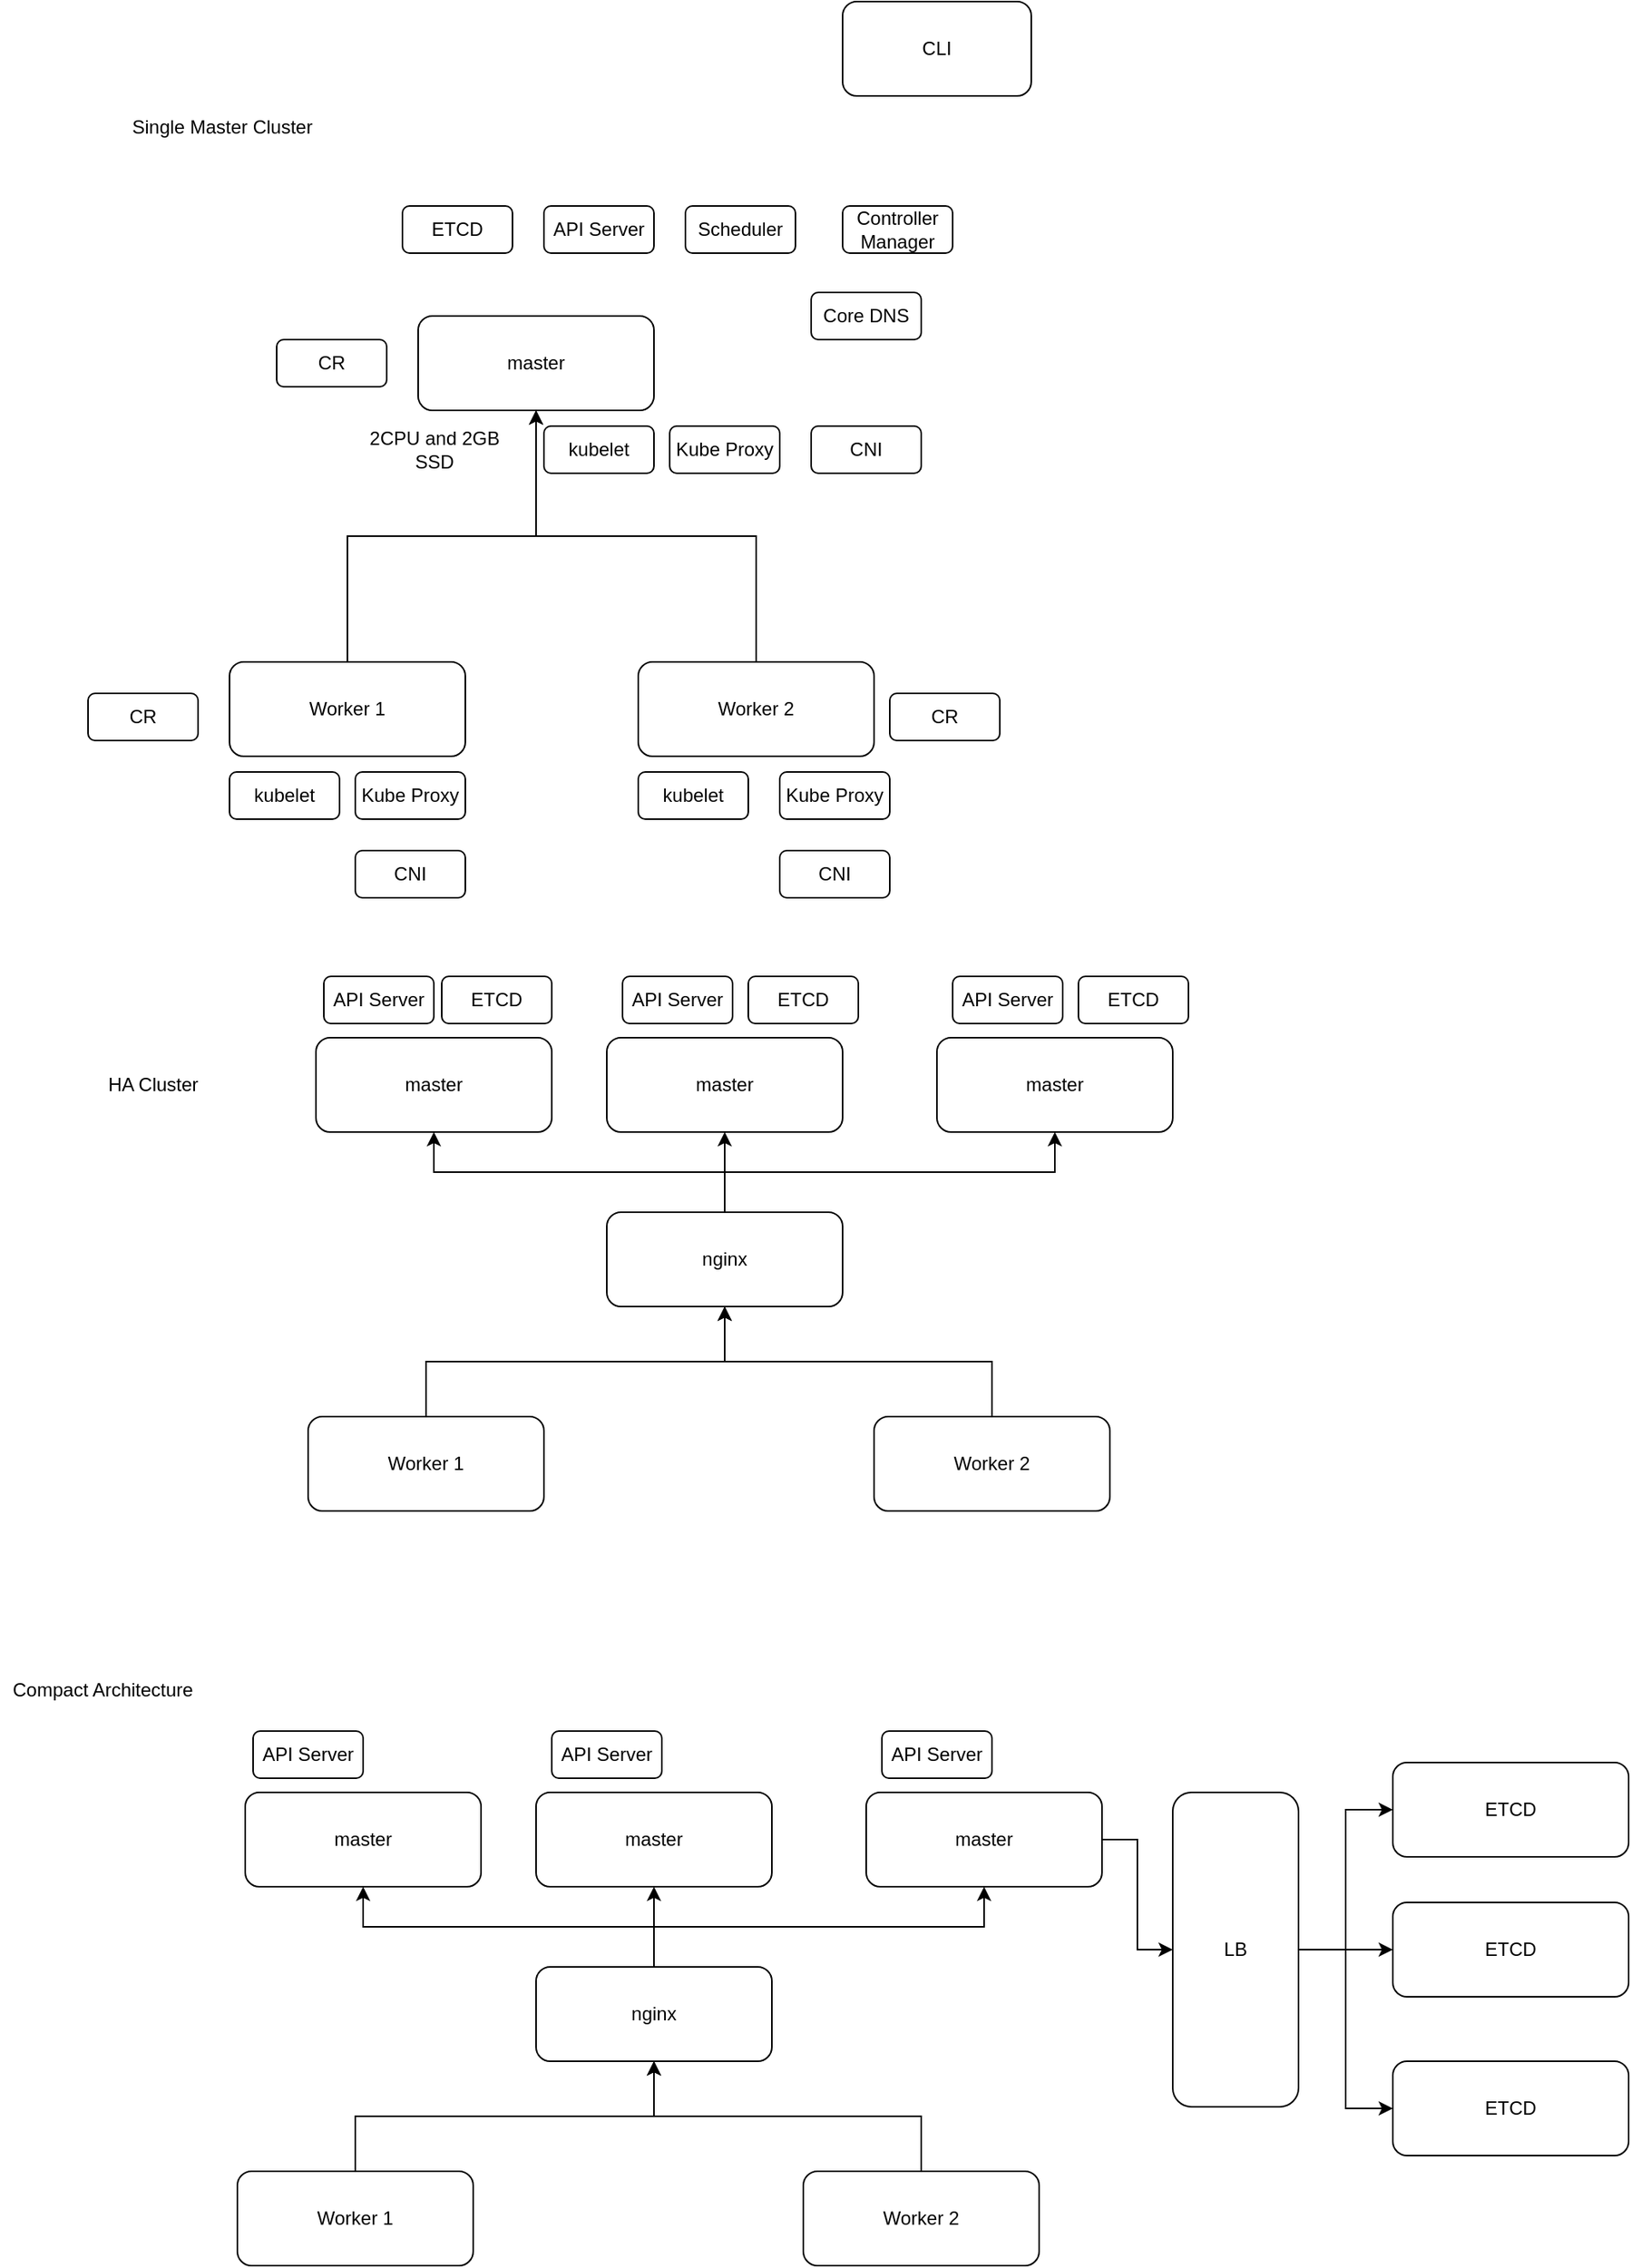 <mxfile version="12.4.2" type="device" pages="6"><diagram id="2DJPpK6b6MBbNf_VtfJm" name="architecture"><mxGraphModel dx="1942" dy="909" grid="1" gridSize="10" guides="1" tooltips="1" connect="1" arrows="1" fold="1" page="1" pageScale="1" pageWidth="850" pageHeight="1100" math="0" shadow="0"><root><mxCell id="0"/><mxCell id="1" parent="0"/><mxCell id="1GnLhbB1uqrgETWFDDjT-1" value="master" style="rounded=1;whiteSpace=wrap;html=1;" parent="1" vertex="1"><mxGeometry x="260" y="220" width="150" height="60" as="geometry"/></mxCell><mxCell id="1GnLhbB1uqrgETWFDDjT-3" style="edgeStyle=orthogonalEdgeStyle;rounded=0;orthogonalLoop=1;jettySize=auto;html=1;exitX=0.5;exitY=0;exitDx=0;exitDy=0;" parent="1" source="1GnLhbB1uqrgETWFDDjT-2" target="1GnLhbB1uqrgETWFDDjT-1" edge="1"><mxGeometry relative="1" as="geometry"/></mxCell><mxCell id="1GnLhbB1uqrgETWFDDjT-2" value="Worker 1" style="rounded=1;whiteSpace=wrap;html=1;" parent="1" vertex="1"><mxGeometry x="140" y="440" width="150" height="60" as="geometry"/></mxCell><mxCell id="1GnLhbB1uqrgETWFDDjT-5" style="edgeStyle=orthogonalEdgeStyle;rounded=0;orthogonalLoop=1;jettySize=auto;html=1;exitX=0.5;exitY=0;exitDx=0;exitDy=0;" parent="1" source="1GnLhbB1uqrgETWFDDjT-4" target="1GnLhbB1uqrgETWFDDjT-1" edge="1"><mxGeometry relative="1" as="geometry"/></mxCell><mxCell id="1GnLhbB1uqrgETWFDDjT-4" value="Worker 2" style="rounded=1;whiteSpace=wrap;html=1;" parent="1" vertex="1"><mxGeometry x="400" y="440" width="150" height="60" as="geometry"/></mxCell><mxCell id="1GnLhbB1uqrgETWFDDjT-6" value="2CPU and 2GB&lt;br&gt;SSD" style="text;html=1;align=center;verticalAlign=middle;resizable=0;points=[];;autosize=1;" parent="1" vertex="1"><mxGeometry x="220" y="290" width="100" height="30" as="geometry"/></mxCell><mxCell id="1GnLhbB1uqrgETWFDDjT-7" value="Single Master Cluster" style="text;html=1;align=center;verticalAlign=middle;resizable=0;points=[];;autosize=1;" parent="1" vertex="1"><mxGeometry x="70" y="90" width="130" height="20" as="geometry"/></mxCell><mxCell id="1GnLhbB1uqrgETWFDDjT-8" value="ETCD" style="rounded=1;whiteSpace=wrap;html=1;" parent="1" vertex="1"><mxGeometry x="250" y="150" width="70" height="30" as="geometry"/></mxCell><mxCell id="1GnLhbB1uqrgETWFDDjT-9" value="API Server" style="rounded=1;whiteSpace=wrap;html=1;" parent="1" vertex="1"><mxGeometry x="340" y="150" width="70" height="30" as="geometry"/></mxCell><mxCell id="1GnLhbB1uqrgETWFDDjT-10" value="CLI" style="rounded=1;whiteSpace=wrap;html=1;" parent="1" vertex="1"><mxGeometry x="530" y="20" width="120" height="60" as="geometry"/></mxCell><mxCell id="1GnLhbB1uqrgETWFDDjT-11" value="Scheduler" style="rounded=1;whiteSpace=wrap;html=1;" parent="1" vertex="1"><mxGeometry x="430" y="150" width="70" height="30" as="geometry"/></mxCell><mxCell id="1GnLhbB1uqrgETWFDDjT-12" value="kubelet" style="rounded=1;whiteSpace=wrap;html=1;" parent="1" vertex="1"><mxGeometry x="140" y="510" width="70" height="30" as="geometry"/></mxCell><mxCell id="1GnLhbB1uqrgETWFDDjT-13" value="kubelet" style="rounded=1;whiteSpace=wrap;html=1;" parent="1" vertex="1"><mxGeometry x="400" y="510" width="70" height="30" as="geometry"/></mxCell><mxCell id="1GnLhbB1uqrgETWFDDjT-14" value="kubelet" style="rounded=1;whiteSpace=wrap;html=1;" parent="1" vertex="1"><mxGeometry x="340" y="290" width="70" height="30" as="geometry"/></mxCell><mxCell id="1GnLhbB1uqrgETWFDDjT-15" value="CR" style="rounded=1;whiteSpace=wrap;html=1;" parent="1" vertex="1"><mxGeometry x="50" y="460" width="70" height="30" as="geometry"/></mxCell><mxCell id="1GnLhbB1uqrgETWFDDjT-16" value="CR" style="rounded=1;whiteSpace=wrap;html=1;" parent="1" vertex="1"><mxGeometry x="170" y="235" width="70" height="30" as="geometry"/></mxCell><mxCell id="1GnLhbB1uqrgETWFDDjT-17" value="CR" style="rounded=1;whiteSpace=wrap;html=1;" parent="1" vertex="1"><mxGeometry x="560" y="460" width="70" height="30" as="geometry"/></mxCell><mxCell id="1GnLhbB1uqrgETWFDDjT-18" value="Controller Manager" style="rounded=1;whiteSpace=wrap;html=1;" parent="1" vertex="1"><mxGeometry x="530" y="150" width="70" height="30" as="geometry"/></mxCell><mxCell id="1GnLhbB1uqrgETWFDDjT-19" value="Kube Proxy" style="rounded=1;whiteSpace=wrap;html=1;" parent="1" vertex="1"><mxGeometry x="490" y="510" width="70" height="30" as="geometry"/></mxCell><mxCell id="1GnLhbB1uqrgETWFDDjT-20" value="Kube Proxy" style="rounded=1;whiteSpace=wrap;html=1;" parent="1" vertex="1"><mxGeometry x="220" y="510" width="70" height="30" as="geometry"/></mxCell><mxCell id="1GnLhbB1uqrgETWFDDjT-21" value="Kube Proxy" style="rounded=1;whiteSpace=wrap;html=1;" parent="1" vertex="1"><mxGeometry x="420" y="290" width="70" height="30" as="geometry"/></mxCell><mxCell id="1GnLhbB1uqrgETWFDDjT-22" value="CNI" style="rounded=1;whiteSpace=wrap;html=1;" parent="1" vertex="1"><mxGeometry x="490" y="560" width="70" height="30" as="geometry"/></mxCell><mxCell id="1GnLhbB1uqrgETWFDDjT-23" value="CNI" style="rounded=1;whiteSpace=wrap;html=1;" parent="1" vertex="1"><mxGeometry x="220" y="560" width="70" height="30" as="geometry"/></mxCell><mxCell id="1GnLhbB1uqrgETWFDDjT-24" value="CNI" style="rounded=1;whiteSpace=wrap;html=1;" parent="1" vertex="1"><mxGeometry x="510" y="290" width="70" height="30" as="geometry"/></mxCell><mxCell id="1GnLhbB1uqrgETWFDDjT-25" value="Core DNS" style="rounded=1;whiteSpace=wrap;html=1;" parent="1" vertex="1"><mxGeometry x="510" y="205" width="70" height="30" as="geometry"/></mxCell><mxCell id="1GnLhbB1uqrgETWFDDjT-27" value="HA Cluster" style="text;html=1;align=center;verticalAlign=middle;resizable=0;points=[];;autosize=1;" parent="1" vertex="1"><mxGeometry x="56" y="699" width="70" height="20" as="geometry"/></mxCell><mxCell id="1GnLhbB1uqrgETWFDDjT-28" value="master" style="rounded=1;whiteSpace=wrap;html=1;" parent="1" vertex="1"><mxGeometry x="195" y="679" width="150" height="60" as="geometry"/></mxCell><mxCell id="1GnLhbB1uqrgETWFDDjT-29" value="master" style="rounded=1;whiteSpace=wrap;html=1;" parent="1" vertex="1"><mxGeometry x="380" y="679" width="150" height="60" as="geometry"/></mxCell><mxCell id="1GnLhbB1uqrgETWFDDjT-30" value="master" style="rounded=1;whiteSpace=wrap;html=1;" parent="1" vertex="1"><mxGeometry x="590" y="679" width="150" height="60" as="geometry"/></mxCell><mxCell id="1GnLhbB1uqrgETWFDDjT-34" style="edgeStyle=orthogonalEdgeStyle;rounded=0;orthogonalLoop=1;jettySize=auto;html=1;exitX=0.5;exitY=0;exitDx=0;exitDy=0;" parent="1" source="1GnLhbB1uqrgETWFDDjT-31" target="1GnLhbB1uqrgETWFDDjT-33" edge="1"><mxGeometry relative="1" as="geometry"/></mxCell><mxCell id="1GnLhbB1uqrgETWFDDjT-31" value="Worker 1" style="rounded=1;whiteSpace=wrap;html=1;" parent="1" vertex="1"><mxGeometry x="190" y="920" width="150" height="60" as="geometry"/></mxCell><mxCell id="1GnLhbB1uqrgETWFDDjT-35" style="edgeStyle=orthogonalEdgeStyle;rounded=0;orthogonalLoop=1;jettySize=auto;html=1;exitX=0.5;exitY=0;exitDx=0;exitDy=0;" parent="1" source="1GnLhbB1uqrgETWFDDjT-32" target="1GnLhbB1uqrgETWFDDjT-33" edge="1"><mxGeometry relative="1" as="geometry"/></mxCell><mxCell id="1GnLhbB1uqrgETWFDDjT-32" value="Worker 2" style="rounded=1;whiteSpace=wrap;html=1;" parent="1" vertex="1"><mxGeometry x="550" y="920" width="150" height="60" as="geometry"/></mxCell><mxCell id="1GnLhbB1uqrgETWFDDjT-39" style="edgeStyle=orthogonalEdgeStyle;rounded=0;orthogonalLoop=1;jettySize=auto;html=1;exitX=0.5;exitY=0;exitDx=0;exitDy=0;" parent="1" source="1GnLhbB1uqrgETWFDDjT-33" target="1GnLhbB1uqrgETWFDDjT-28" edge="1"><mxGeometry relative="1" as="geometry"/></mxCell><mxCell id="1GnLhbB1uqrgETWFDDjT-40" style="edgeStyle=orthogonalEdgeStyle;rounded=0;orthogonalLoop=1;jettySize=auto;html=1;exitX=0.5;exitY=0;exitDx=0;exitDy=0;" parent="1" source="1GnLhbB1uqrgETWFDDjT-33" target="1GnLhbB1uqrgETWFDDjT-29" edge="1"><mxGeometry relative="1" as="geometry"/></mxCell><mxCell id="1GnLhbB1uqrgETWFDDjT-41" style="edgeStyle=orthogonalEdgeStyle;rounded=0;orthogonalLoop=1;jettySize=auto;html=1;exitX=0.5;exitY=0;exitDx=0;exitDy=0;" parent="1" source="1GnLhbB1uqrgETWFDDjT-33" target="1GnLhbB1uqrgETWFDDjT-30" edge="1"><mxGeometry relative="1" as="geometry"/></mxCell><mxCell id="1GnLhbB1uqrgETWFDDjT-33" value="nginx" style="rounded=1;whiteSpace=wrap;html=1;" parent="1" vertex="1"><mxGeometry x="380" y="790" width="150" height="60" as="geometry"/></mxCell><mxCell id="1GnLhbB1uqrgETWFDDjT-36" value="API Server" style="rounded=1;whiteSpace=wrap;html=1;" parent="1" vertex="1"><mxGeometry x="200" y="640" width="70" height="30" as="geometry"/></mxCell><mxCell id="1GnLhbB1uqrgETWFDDjT-37" value="API Server" style="rounded=1;whiteSpace=wrap;html=1;" parent="1" vertex="1"><mxGeometry x="390" y="640" width="70" height="30" as="geometry"/></mxCell><mxCell id="1GnLhbB1uqrgETWFDDjT-38" value="API Server" style="rounded=1;whiteSpace=wrap;html=1;" parent="1" vertex="1"><mxGeometry x="600" y="640" width="70" height="30" as="geometry"/></mxCell><mxCell id="1GnLhbB1uqrgETWFDDjT-42" value="ETCD" style="rounded=1;whiteSpace=wrap;html=1;" parent="1" vertex="1"><mxGeometry x="470" y="640" width="70" height="30" as="geometry"/></mxCell><mxCell id="1GnLhbB1uqrgETWFDDjT-43" value="ETCD" style="rounded=1;whiteSpace=wrap;html=1;" parent="1" vertex="1"><mxGeometry x="680" y="640" width="70" height="30" as="geometry"/></mxCell><mxCell id="1GnLhbB1uqrgETWFDDjT-44" value="ETCD" style="rounded=1;whiteSpace=wrap;html=1;" parent="1" vertex="1"><mxGeometry x="275" y="640" width="70" height="30" as="geometry"/></mxCell><mxCell id="1GnLhbB1uqrgETWFDDjT-45" value="Compact Architecture" style="text;html=1;align=center;verticalAlign=middle;resizable=0;points=[];;autosize=1;" parent="1" vertex="1"><mxGeometry x="-6" y="1084" width="130" height="20" as="geometry"/></mxCell><mxCell id="1GnLhbB1uqrgETWFDDjT-46" value="master" style="rounded=1;whiteSpace=wrap;html=1;" parent="1" vertex="1"><mxGeometry x="150" y="1159" width="150" height="60" as="geometry"/></mxCell><mxCell id="1GnLhbB1uqrgETWFDDjT-47" value="master" style="rounded=1;whiteSpace=wrap;html=1;" parent="1" vertex="1"><mxGeometry x="335" y="1159" width="150" height="60" as="geometry"/></mxCell><mxCell id="1GnLhbB1uqrgETWFDDjT-71" style="edgeStyle=orthogonalEdgeStyle;rounded=0;orthogonalLoop=1;jettySize=auto;html=1;exitX=1;exitY=0.5;exitDx=0;exitDy=0;" parent="1" source="1GnLhbB1uqrgETWFDDjT-48" target="1GnLhbB1uqrgETWFDDjT-66" edge="1"><mxGeometry relative="1" as="geometry"/></mxCell><mxCell id="1GnLhbB1uqrgETWFDDjT-48" value="master" style="rounded=1;whiteSpace=wrap;html=1;" parent="1" vertex="1"><mxGeometry x="545" y="1159" width="150" height="60" as="geometry"/></mxCell><mxCell id="1GnLhbB1uqrgETWFDDjT-49" style="edgeStyle=orthogonalEdgeStyle;rounded=0;orthogonalLoop=1;jettySize=auto;html=1;exitX=0.5;exitY=0;exitDx=0;exitDy=0;" parent="1" source="1GnLhbB1uqrgETWFDDjT-50" target="1GnLhbB1uqrgETWFDDjT-56" edge="1"><mxGeometry relative="1" as="geometry"/></mxCell><mxCell id="1GnLhbB1uqrgETWFDDjT-50" value="Worker 1" style="rounded=1;whiteSpace=wrap;html=1;" parent="1" vertex="1"><mxGeometry x="145" y="1400" width="150" height="60" as="geometry"/></mxCell><mxCell id="1GnLhbB1uqrgETWFDDjT-51" style="edgeStyle=orthogonalEdgeStyle;rounded=0;orthogonalLoop=1;jettySize=auto;html=1;exitX=0.5;exitY=0;exitDx=0;exitDy=0;" parent="1" source="1GnLhbB1uqrgETWFDDjT-52" target="1GnLhbB1uqrgETWFDDjT-56" edge="1"><mxGeometry relative="1" as="geometry"/></mxCell><mxCell id="1GnLhbB1uqrgETWFDDjT-52" value="Worker 2" style="rounded=1;whiteSpace=wrap;html=1;" parent="1" vertex="1"><mxGeometry x="505" y="1400" width="150" height="60" as="geometry"/></mxCell><mxCell id="1GnLhbB1uqrgETWFDDjT-53" style="edgeStyle=orthogonalEdgeStyle;rounded=0;orthogonalLoop=1;jettySize=auto;html=1;exitX=0.5;exitY=0;exitDx=0;exitDy=0;" parent="1" source="1GnLhbB1uqrgETWFDDjT-56" target="1GnLhbB1uqrgETWFDDjT-46" edge="1"><mxGeometry relative="1" as="geometry"/></mxCell><mxCell id="1GnLhbB1uqrgETWFDDjT-54" style="edgeStyle=orthogonalEdgeStyle;rounded=0;orthogonalLoop=1;jettySize=auto;html=1;exitX=0.5;exitY=0;exitDx=0;exitDy=0;" parent="1" source="1GnLhbB1uqrgETWFDDjT-56" target="1GnLhbB1uqrgETWFDDjT-47" edge="1"><mxGeometry relative="1" as="geometry"/></mxCell><mxCell id="1GnLhbB1uqrgETWFDDjT-55" style="edgeStyle=orthogonalEdgeStyle;rounded=0;orthogonalLoop=1;jettySize=auto;html=1;exitX=0.5;exitY=0;exitDx=0;exitDy=0;" parent="1" source="1GnLhbB1uqrgETWFDDjT-56" target="1GnLhbB1uqrgETWFDDjT-48" edge="1"><mxGeometry relative="1" as="geometry"/></mxCell><mxCell id="1GnLhbB1uqrgETWFDDjT-56" value="nginx" style="rounded=1;whiteSpace=wrap;html=1;" parent="1" vertex="1"><mxGeometry x="335" y="1270" width="150" height="60" as="geometry"/></mxCell><mxCell id="1GnLhbB1uqrgETWFDDjT-57" value="API Server" style="rounded=1;whiteSpace=wrap;html=1;" parent="1" vertex="1"><mxGeometry x="155" y="1120" width="70" height="30" as="geometry"/></mxCell><mxCell id="1GnLhbB1uqrgETWFDDjT-58" value="API Server" style="rounded=1;whiteSpace=wrap;html=1;" parent="1" vertex="1"><mxGeometry x="345" y="1120" width="70" height="30" as="geometry"/></mxCell><mxCell id="1GnLhbB1uqrgETWFDDjT-59" value="API Server" style="rounded=1;whiteSpace=wrap;html=1;" parent="1" vertex="1"><mxGeometry x="555" y="1120" width="70" height="30" as="geometry"/></mxCell><mxCell id="1GnLhbB1uqrgETWFDDjT-63" value="ETCD" style="rounded=1;whiteSpace=wrap;html=1;" parent="1" vertex="1"><mxGeometry x="880" y="1140" width="150" height="60" as="geometry"/></mxCell><mxCell id="1GnLhbB1uqrgETWFDDjT-64" value="ETCD" style="rounded=1;whiteSpace=wrap;html=1;" parent="1" vertex="1"><mxGeometry x="880" y="1229" width="150" height="60" as="geometry"/></mxCell><mxCell id="1GnLhbB1uqrgETWFDDjT-65" value="ETCD" style="rounded=1;whiteSpace=wrap;html=1;" parent="1" vertex="1"><mxGeometry x="880" y="1330" width="150" height="60" as="geometry"/></mxCell><mxCell id="1GnLhbB1uqrgETWFDDjT-67" style="edgeStyle=orthogonalEdgeStyle;rounded=0;orthogonalLoop=1;jettySize=auto;html=1;exitX=1;exitY=0.5;exitDx=0;exitDy=0;" parent="1" source="1GnLhbB1uqrgETWFDDjT-66" target="1GnLhbB1uqrgETWFDDjT-64" edge="1"><mxGeometry relative="1" as="geometry"/></mxCell><mxCell id="1GnLhbB1uqrgETWFDDjT-68" style="edgeStyle=orthogonalEdgeStyle;rounded=0;orthogonalLoop=1;jettySize=auto;html=1;exitX=1;exitY=0.5;exitDx=0;exitDy=0;" parent="1" source="1GnLhbB1uqrgETWFDDjT-66" target="1GnLhbB1uqrgETWFDDjT-63" edge="1"><mxGeometry relative="1" as="geometry"/></mxCell><mxCell id="1GnLhbB1uqrgETWFDDjT-69" style="edgeStyle=orthogonalEdgeStyle;rounded=0;orthogonalLoop=1;jettySize=auto;html=1;exitX=1;exitY=0.5;exitDx=0;exitDy=0;" parent="1" source="1GnLhbB1uqrgETWFDDjT-66" target="1GnLhbB1uqrgETWFDDjT-65" edge="1"><mxGeometry relative="1" as="geometry"/></mxCell><mxCell id="1GnLhbB1uqrgETWFDDjT-66" value="LB" style="rounded=1;whiteSpace=wrap;html=1;" parent="1" vertex="1"><mxGeometry x="740" y="1159" width="80" height="200" as="geometry"/></mxCell></root></mxGraphModel></diagram><diagram id="RRy4HUuMB26LoOly7qfr" name="pod"><mxGraphModel dx="1412" dy="1011" grid="1" gridSize="10" guides="1" tooltips="1" connect="1" arrows="1" fold="1" page="1" pageScale="1" pageWidth="850" pageHeight="1100" math="0" shadow="0"><root><mxCell id="zfUPe6RUbSSdNXa_6B3m-0"/><mxCell id="zfUPe6RUbSSdNXa_6B3m-1" parent="zfUPe6RUbSSdNXa_6B3m-0"/><mxCell id="zfUPe6RUbSSdNXa_6B3m-2" value="" style="rounded=1;whiteSpace=wrap;html=1;" vertex="1" parent="zfUPe6RUbSSdNXa_6B3m-1"><mxGeometry x="140" y="280" width="220" height="240" as="geometry"/></mxCell><mxCell id="zfUPe6RUbSSdNXa_6B3m-3" value="Container&lt;br&gt;8080" style="rounded=1;whiteSpace=wrap;html=1;" vertex="1" parent="zfUPe6RUbSSdNXa_6B3m-1"><mxGeometry x="190" y="320" width="120" height="60" as="geometry"/></mxCell><mxCell id="zfUPe6RUbSSdNXa_6B3m-4" value="Container&lt;br&gt;3000" style="rounded=1;whiteSpace=wrap;html=1;" vertex="1" parent="zfUPe6RUbSSdNXa_6B3m-1"><mxGeometry x="190" y="410" width="120" height="60" as="geometry"/></mxCell><mxCell id="zfUPe6RUbSSdNXa_6B3m-5" value="POD" style="text;html=1;align=center;verticalAlign=middle;resizable=0;points=[];;autosize=1;" vertex="1" parent="zfUPe6RUbSSdNXa_6B3m-1"><mxGeometry x="145" y="233" width="40" height="20" as="geometry"/></mxCell><mxCell id="zfUPe6RUbSSdNXa_6B3m-6" value="IP Address" style="text;html=1;align=center;verticalAlign=middle;resizable=0;points=[];;autosize=1;" vertex="1" parent="zfUPe6RUbSSdNXa_6B3m-1"><mxGeometry x="170" y="540" width="70" height="20" as="geometry"/></mxCell><mxCell id="CGZn9ptEOcZNZZsym8uD-0" value="IMMUTABLE" style="text;html=1;align=center;verticalAlign=middle;resizable=0;points=[];;autosize=1;" vertex="1" parent="zfUPe6RUbSSdNXa_6B3m-1"><mxGeometry x="110" y="600" width="80" height="20" as="geometry"/></mxCell></root></mxGraphModel></diagram><diagram id="fVvwvXAd_KgFmDhdufBo" name="deployments"><mxGraphModel dx="2262" dy="1011" grid="1" gridSize="10" guides="1" tooltips="1" connect="1" arrows="1" fold="1" page="1" pageScale="1" pageWidth="850" pageHeight="1100" math="0" shadow="0"><root><mxCell id="u1ygB1u3VrbGBp0WlyqG-0"/><mxCell id="u1ygB1u3VrbGBp0WlyqG-1" parent="u1ygB1u3VrbGBp0WlyqG-0"/><mxCell id="_Thurm8wVIgk3vTOAYGg-8" style="edgeStyle=orthogonalEdgeStyle;rounded=0;orthogonalLoop=1;jettySize=auto;html=1;exitX=0.5;exitY=1;exitDx=0;exitDy=0;" edge="1" parent="u1ygB1u3VrbGBp0WlyqG-1" source="_Thurm8wVIgk3vTOAYGg-0" target="_Thurm8wVIgk3vTOAYGg-7"><mxGeometry relative="1" as="geometry"/></mxCell><mxCell id="_Thurm8wVIgk3vTOAYGg-13" style="edgeStyle=orthogonalEdgeStyle;rounded=0;orthogonalLoop=1;jettySize=auto;html=1;exitX=0.5;exitY=1;exitDx=0;exitDy=0;" edge="1" parent="u1ygB1u3VrbGBp0WlyqG-1" source="_Thurm8wVIgk3vTOAYGg-0" target="_Thurm8wVIgk3vTOAYGg-12"><mxGeometry relative="1" as="geometry"/></mxCell><mxCell id="_Thurm8wVIgk3vTOAYGg-0" value="Deployemts&lt;br&gt;&lt;br&gt;Template for Pod&lt;br&gt;Replicas=3&lt;br&gt;nginx:v2" style="rounded=1;whiteSpace=wrap;html=1;" vertex="1" parent="u1ygB1u3VrbGBp0WlyqG-1"><mxGeometry x="430" y="70" width="240" height="120" as="geometry"/></mxCell><mxCell id="_Thurm8wVIgk3vTOAYGg-1" value="Pods" style="rounded=1;whiteSpace=wrap;html=1;" vertex="1" parent="u1ygB1u3VrbGBp0WlyqG-1"><mxGeometry x="-200" y="550" width="240" height="120" as="geometry"/></mxCell><mxCell id="_Thurm8wVIgk3vTOAYGg-3" value="Pods" style="rounded=1;whiteSpace=wrap;html=1;" vertex="1" parent="u1ygB1u3VrbGBp0WlyqG-1"><mxGeometry x="90" y="550" width="240" height="120" as="geometry"/></mxCell><mxCell id="_Thurm8wVIgk3vTOAYGg-5" value="Pods" style="rounded=1;whiteSpace=wrap;html=1;" vertex="1" parent="u1ygB1u3VrbGBp0WlyqG-1"><mxGeometry x="380" y="550" width="240" height="120" as="geometry"/></mxCell><mxCell id="_Thurm8wVIgk3vTOAYGg-9" style="edgeStyle=orthogonalEdgeStyle;rounded=0;orthogonalLoop=1;jettySize=auto;html=1;exitX=0.5;exitY=1;exitDx=0;exitDy=0;" edge="1" parent="u1ygB1u3VrbGBp0WlyqG-1" source="_Thurm8wVIgk3vTOAYGg-7" target="_Thurm8wVIgk3vTOAYGg-1"><mxGeometry relative="1" as="geometry"/></mxCell><mxCell id="_Thurm8wVIgk3vTOAYGg-10" style="edgeStyle=orthogonalEdgeStyle;rounded=0;orthogonalLoop=1;jettySize=auto;html=1;exitX=0.5;exitY=1;exitDx=0;exitDy=0;" edge="1" parent="u1ygB1u3VrbGBp0WlyqG-1" source="_Thurm8wVIgk3vTOAYGg-7" target="_Thurm8wVIgk3vTOAYGg-3"><mxGeometry relative="1" as="geometry"/></mxCell><mxCell id="_Thurm8wVIgk3vTOAYGg-11" style="edgeStyle=orthogonalEdgeStyle;rounded=0;orthogonalLoop=1;jettySize=auto;html=1;exitX=0.5;exitY=1;exitDx=0;exitDy=0;" edge="1" parent="u1ygB1u3VrbGBp0WlyqG-1" source="_Thurm8wVIgk3vTOAYGg-7" target="_Thurm8wVIgk3vTOAYGg-5"><mxGeometry relative="1" as="geometry"/></mxCell><mxCell id="_Thurm8wVIgk3vTOAYGg-7" value="ReplicaSet&lt;br&gt;nginx:v1" style="rounded=1;whiteSpace=wrap;html=1;" vertex="1" parent="u1ygB1u3VrbGBp0WlyqG-1"><mxGeometry x="330" y="300" width="120" height="60" as="geometry"/></mxCell><mxCell id="_Thurm8wVIgk3vTOAYGg-23" style="edgeStyle=orthogonalEdgeStyle;rounded=0;orthogonalLoop=1;jettySize=auto;html=1;exitX=0.5;exitY=1;exitDx=0;exitDy=0;" edge="1" parent="u1ygB1u3VrbGBp0WlyqG-1" source="_Thurm8wVIgk3vTOAYGg-12" target="_Thurm8wVIgk3vTOAYGg-14"><mxGeometry relative="1" as="geometry"/></mxCell><mxCell id="_Thurm8wVIgk3vTOAYGg-12" value="ReplicaSet&lt;br&gt;nginx:v2" style="rounded=1;whiteSpace=wrap;html=1;" vertex="1" parent="u1ygB1u3VrbGBp0WlyqG-1"><mxGeometry x="620" y="290" width="120" height="60" as="geometry"/></mxCell><mxCell id="_Thurm8wVIgk3vTOAYGg-14" value="Pods" style="rounded=1;whiteSpace=wrap;html=1;" vertex="1" parent="u1ygB1u3VrbGBp0WlyqG-1"><mxGeometry x="820" y="550" width="240" height="120" as="geometry"/></mxCell><mxCell id="_Thurm8wVIgk3vTOAYGg-24" value="Text" style="text;html=1;align=center;verticalAlign=middle;resizable=0;points=[];;autosize=1;" vertex="1" parent="u1ygB1u3VrbGBp0WlyqG-1"><mxGeometry x="-105" y="310" width="40" height="20" as="geometry"/></mxCell><mxCell id="_Thurm8wVIgk3vTOAYGg-25" value="Service&lt;br&gt;&lt;br&gt;listen port 8080&lt;br&gt;forward requests to pods matching the label app=svcA to to 80" style="rounded=1;whiteSpace=wrap;html=1;" vertex="1" parent="u1ygB1u3VrbGBp0WlyqG-1"><mxGeometry x="90" y="850" width="280" height="120" as="geometry"/></mxCell><mxCell id="_Thurm8wVIgk3vTOAYGg-26" value="app=svcA" style="text;html=1;align=center;verticalAlign=middle;resizable=0;points=[];;autosize=1;" vertex="1" parent="u1ygB1u3VrbGBp0WlyqG-1"><mxGeometry x="-161" y="689" width="70" height="20" as="geometry"/></mxCell><mxCell id="_Thurm8wVIgk3vTOAYGg-27" value="app=svcA" style="text;html=1;align=center;verticalAlign=middle;resizable=0;points=[];;autosize=1;" vertex="1" parent="u1ygB1u3VrbGBp0WlyqG-1"><mxGeometry x="110" y="696" width="70" height="20" as="geometry"/></mxCell><mxCell id="_Thurm8wVIgk3vTOAYGg-28" value="app=svcA" style="text;html=1;align=center;verticalAlign=middle;resizable=0;points=[];;autosize=1;" vertex="1" parent="u1ygB1u3VrbGBp0WlyqG-1"><mxGeometry x="430" y="696" width="70" height="20" as="geometry"/></mxCell><mxCell id="_Thurm8wVIgk3vTOAYGg-29" value="app=svcA" style="text;html=1;align=center;verticalAlign=middle;resizable=0;points=[];;autosize=1;" vertex="1" parent="u1ygB1u3VrbGBp0WlyqG-1"><mxGeometry x="849" y="689" width="70" height="20" as="geometry"/></mxCell><mxCell id="_Thurm8wVIgk3vTOAYGg-30" value="80" style="text;html=1;align=center;verticalAlign=middle;resizable=0;points=[];;autosize=1;" vertex="1" parent="u1ygB1u3VrbGBp0WlyqG-1"><mxGeometry x="-139" y="716" width="30" height="20" as="geometry"/></mxCell><mxCell id="_Thurm8wVIgk3vTOAYGg-31" value="80" style="text;html=1;align=center;verticalAlign=middle;resizable=0;points=[];;autosize=1;" vertex="1" parent="u1ygB1u3VrbGBp0WlyqG-1"><mxGeometry x="140" y="736" width="30" height="20" as="geometry"/></mxCell><mxCell id="_Thurm8wVIgk3vTOAYGg-32" value="80" style="text;html=1;align=center;verticalAlign=middle;resizable=0;points=[];;autosize=1;" vertex="1" parent="u1ygB1u3VrbGBp0WlyqG-1"><mxGeometry x="450" y="736" width="30" height="20" as="geometry"/></mxCell><mxCell id="_Thurm8wVIgk3vTOAYGg-33" value="80" style="text;html=1;align=center;verticalAlign=middle;resizable=0;points=[];;autosize=1;" vertex="1" parent="u1ygB1u3VrbGBp0WlyqG-1"><mxGeometry x="860" y="730" width="30" height="20" as="geometry"/></mxCell><mxCell id="_Thurm8wVIgk3vTOAYGg-34" value="" style="rounded=1;whiteSpace=wrap;html=1;" vertex="1" parent="u1ygB1u3VrbGBp0WlyqG-1"><mxGeometry x="-250" y="150" width="120" height="60" as="geometry"/></mxCell></root></mxGraphModel></diagram><diagram id="BioTGwfaHgQqCw74Kn10" name="services"><mxGraphModel dx="1412" dy="1011" grid="1" gridSize="10" guides="1" tooltips="1" connect="1" arrows="1" fold="1" page="1" pageScale="1" pageWidth="850" pageHeight="1100" math="0" shadow="0"><root><mxCell id="FXMd2NHzAqkbDkCka3-_-0"/><mxCell id="FXMd2NHzAqkbDkCka3-_-1" parent="FXMd2NHzAqkbDkCka3-_-0"/><mxCell id="1PP8r8fo5WTOI1kvZnf5-6" value="" style="rounded=0;whiteSpace=wrap;html=1;" parent="FXMd2NHzAqkbDkCka3-_-1" vertex="1"><mxGeometry x="190" y="400" width="450" height="320" as="geometry"/></mxCell><mxCell id="1PP8r8fo5WTOI1kvZnf5-13" value="" style="rounded=1;whiteSpace=wrap;html=1;" parent="FXMd2NHzAqkbDkCka3-_-1" vertex="1"><mxGeometry x="280" y="480" width="270" height="180" as="geometry"/></mxCell><mxCell id="1PP8r8fo5WTOI1kvZnf5-0" value="Deployment" style="rounded=1;whiteSpace=wrap;html=1;" parent="FXMd2NHzAqkbDkCka3-_-1" vertex="1"><mxGeometry x="210" y="60" width="120" height="60" as="geometry"/></mxCell><mxCell id="1PP8r8fo5WTOI1kvZnf5-1" value="Deployment" style="rounded=1;whiteSpace=wrap;html=1;" parent="FXMd2NHzAqkbDkCka3-_-1" vertex="1"><mxGeometry x="160" y="270" width="120" height="60" as="geometry"/></mxCell><mxCell id="1PP8r8fo5WTOI1kvZnf5-2" value="Master" style="rounded=1;whiteSpace=wrap;html=1;" parent="FXMd2NHzAqkbDkCka3-_-1" vertex="1"><mxGeometry x="340" y="450" width="120" height="60" as="geometry"/></mxCell><mxCell id="1PP8r8fo5WTOI1kvZnf5-3" value="Worker 1" style="rounded=1;whiteSpace=wrap;html=1;" parent="FXMd2NHzAqkbDkCka3-_-1" vertex="1"><mxGeometry x="220" y="580" width="120" height="60" as="geometry"/></mxCell><mxCell id="1PP8r8fo5WTOI1kvZnf5-4" value="Worker" style="rounded=1;whiteSpace=wrap;html=1;" parent="FXMd2NHzAqkbDkCka3-_-1" vertex="1"><mxGeometry x="470" y="580" width="120" height="60" as="geometry"/></mxCell><mxCell id="1PP8r8fo5WTOI1kvZnf5-5" value="nginx&lt;br&gt;10.100.20.1" style="whiteSpace=wrap;html=1;aspect=fixed;" parent="FXMd2NHzAqkbDkCka3-_-1" vertex="1"><mxGeometry x="357" y="620" width="60" height="60" as="geometry"/></mxCell><mxCell id="1PP8r8fo5WTOI1kvZnf5-7" value="Infa Layer netwok" style="text;html=1;align=center;verticalAlign=middle;resizable=0;points=[];;autosize=1;" parent="FXMd2NHzAqkbDkCka3-_-1" vertex="1"><mxGeometry x="227" y="371" width="110" height="20" as="geometry"/></mxCell><mxCell id="1PP8r8fo5WTOI1kvZnf5-8" value="192.168.1.1" style="text;html=1;align=center;verticalAlign=middle;resizable=0;points=[];;autosize=1;" parent="FXMd2NHzAqkbDkCka3-_-1" vertex="1"><mxGeometry x="337" y="420" width="80" height="20" as="geometry"/></mxCell><mxCell id="1PP8r8fo5WTOI1kvZnf5-9" value="192.168.1.2" style="text;html=1;align=center;verticalAlign=middle;resizable=0;points=[];;autosize=1;" parent="FXMd2NHzAqkbDkCka3-_-1" vertex="1"><mxGeometry x="220" y="550" width="80" height="20" as="geometry"/></mxCell><mxCell id="1PP8r8fo5WTOI1kvZnf5-10" value="192.168.1.3" style="text;html=1;align=center;verticalAlign=middle;resizable=0;points=[];;autosize=1;" parent="FXMd2NHzAqkbDkCka3-_-1" vertex="1"><mxGeometry x="471" y="550" width="80" height="20" as="geometry"/></mxCell><mxCell id="1PP8r8fo5WTOI1kvZnf5-14" value="kube proxy" style="rounded=1;whiteSpace=wrap;html=1;" parent="FXMd2NHzAqkbDkCka3-_-1" vertex="1"><mxGeometry x="240" y="630" width="60" height="40" as="geometry"/></mxCell><mxCell id="1PP8r8fo5WTOI1kvZnf5-15" value="kube proxy" style="rounded=1;whiteSpace=wrap;html=1;" parent="FXMd2NHzAqkbDkCka3-_-1" vertex="1"><mxGeometry x="300" y="460" width="60" height="40" as="geometry"/></mxCell><mxCell id="1PP8r8fo5WTOI1kvZnf5-16" value="kube proxy" style="rounded=1;whiteSpace=wrap;html=1;" parent="FXMd2NHzAqkbDkCka3-_-1" vertex="1"><mxGeometry x="520" y="620" width="60" height="40" as="geometry"/></mxCell><mxCell id="1PP8r8fo5WTOI1kvZnf5-19" value="NodePort" style="text;html=1;align=center;verticalAlign=middle;resizable=0;points=[];;autosize=1;" parent="FXMd2NHzAqkbDkCka3-_-1" vertex="1"><mxGeometry x="223" y="819" width="70" height="20" as="geometry"/></mxCell><mxCell id="1PP8r8fo5WTOI1kvZnf5-20" value="Master" style="rounded=1;whiteSpace=wrap;html=1;" parent="FXMd2NHzAqkbDkCka3-_-1" vertex="1"><mxGeometry x="357" y="960" width="120" height="60" as="geometry"/></mxCell><mxCell id="1PP8r8fo5WTOI1kvZnf5-21" value="Worker 1" style="rounded=1;whiteSpace=wrap;html=1;" parent="FXMd2NHzAqkbDkCka3-_-1" vertex="1"><mxGeometry x="230" y="1070" width="140" height="100" as="geometry"/></mxCell><mxCell id="1PP8r8fo5WTOI1kvZnf5-22" value="Worker 2" style="rounded=1;whiteSpace=wrap;html=1;" parent="FXMd2NHzAqkbDkCka3-_-1" vertex="1"><mxGeometry x="477" y="1110" width="120" height="60" as="geometry"/></mxCell><mxCell id="1PP8r8fo5WTOI1kvZnf5-23" value="nginx 8080" style="rounded=1;whiteSpace=wrap;html=1;" parent="FXMd2NHzAqkbDkCka3-_-1" vertex="1"><mxGeometry x="310" y="1150" width="90" height="40" as="geometry"/></mxCell><mxCell id="1PP8r8fo5WTOI1kvZnf5-24" value="service --&amp;gt; 80:8080" style="text;html=1;align=center;verticalAlign=middle;resizable=0;points=[];;autosize=1;" parent="FXMd2NHzAqkbDkCka3-_-1" vertex="1"><mxGeometry x="242" y="853" width="120" height="20" as="geometry"/></mxCell><mxCell id="1PP8r8fo5WTOI1kvZnf5-25" value="10.109.63.244" style="text;html=1;align=center;verticalAlign=middle;resizable=0;points=[];;autosize=1;" parent="FXMd2NHzAqkbDkCka3-_-1" vertex="1"><mxGeometry x="362" y="853" width="90" height="20" as="geometry"/></mxCell><mxCell id="1PP8r8fo5WTOI1kvZnf5-26" value="External VM" style="rounded=1;whiteSpace=wrap;html=1;" parent="FXMd2NHzAqkbDkCka3-_-1" vertex="1"><mxGeometry x="120" y="1420" width="120" height="60" as="geometry"/></mxCell><mxCell id="1PP8r8fo5WTOI1kvZnf5-27" value="30270" style="text;html=1;align=center;verticalAlign=middle;resizable=0;points=[];;autosize=1;" parent="FXMd2NHzAqkbDkCka3-_-1" vertex="1"><mxGeometry x="361" y="941" width="50" height="20" as="geometry"/></mxCell><mxCell id="1PP8r8fo5WTOI1kvZnf5-28" value="30270" style="text;html=1;align=center;verticalAlign=middle;resizable=0;points=[];;autosize=1;" parent="FXMd2NHzAqkbDkCka3-_-1" vertex="1"><mxGeometry x="177" y="1140" width="50" height="20" as="geometry"/></mxCell><mxCell id="1PP8r8fo5WTOI1kvZnf5-29" value="30270" style="text;html=1;align=center;verticalAlign=middle;resizable=0;points=[];;autosize=1;" parent="FXMd2NHzAqkbDkCka3-_-1" vertex="1"><mxGeometry x="505" y="1180" width="50" height="20" as="geometry"/></mxCell><mxCell id="1PP8r8fo5WTOI1kvZnf5-30" value="192.168.1.1" style="text;html=1;align=center;verticalAlign=middle;resizable=0;points=[];;autosize=1;" parent="FXMd2NHzAqkbDkCka3-_-1" vertex="1"><mxGeometry x="253" y="1215" width="80" height="20" as="geometry"/></mxCell><mxCell id="1PP8r8fo5WTOI1kvZnf5-31" value="192.168.1.2" style="text;html=1;align=center;verticalAlign=middle;resizable=0;points=[];;autosize=1;" parent="FXMd2NHzAqkbDkCka3-_-1" vertex="1"><mxGeometry x="510" y="1225" width="80" height="20" as="geometry"/></mxCell><mxCell id="1PP8r8fo5WTOI1kvZnf5-32" value="192.168.1.3" style="text;html=1;align=center;verticalAlign=middle;resizable=0;points=[];;autosize=1;" parent="FXMd2NHzAqkbDkCka3-_-1" vertex="1"><mxGeometry x="490" y="961" width="80" height="20" as="geometry"/></mxCell><mxCell id="1PP8r8fo5WTOI1kvZnf5-33" value="kube proxy" style="rounded=1;whiteSpace=wrap;html=1;" parent="FXMd2NHzAqkbDkCka3-_-1" vertex="1"><mxGeometry x="223" y="1150" width="60" height="40" as="geometry"/></mxCell><mxCell id="1PP8r8fo5WTOI1kvZnf5-34" style="edgeStyle=orthogonalEdgeStyle;rounded=0;orthogonalLoop=1;jettySize=auto;html=1;exitX=0.5;exitY=1;exitDx=0;exitDy=0;entryX=0;entryY=1;entryDx=0;entryDy=0;" parent="FXMd2NHzAqkbDkCka3-_-1" source="1PP8r8fo5WTOI1kvZnf5-33" target="1PP8r8fo5WTOI1kvZnf5-33" edge="1"><mxGeometry relative="1" as="geometry"/></mxCell><mxCell id="o789EU7fCQFJZTSCTwl8-1" value="Worker 3" style="rounded=1;whiteSpace=wrap;html=1;" parent="FXMd2NHzAqkbDkCka3-_-1" vertex="1"><mxGeometry x="690" y="1120" width="120" height="60" as="geometry"/></mxCell><mxCell id="o789EU7fCQFJZTSCTwl8-2" value="192.168.1.3" style="text;html=1;align=center;verticalAlign=middle;resizable=0;points=[];;autosize=1;" parent="FXMd2NHzAqkbDkCka3-_-1" vertex="1"><mxGeometry x="680" y="1215" width="80" height="20" as="geometry"/></mxCell><mxCell id="o789EU7fCQFJZTSCTwl8-3" value="30270" style="text;html=1;align=center;verticalAlign=middle;resizable=0;points=[];;autosize=1;" parent="FXMd2NHzAqkbDkCka3-_-1" vertex="1"><mxGeometry x="760" y="1200" width="50" height="20" as="geometry"/></mxCell><mxCell id="o789EU7fCQFJZTSCTwl8-5" value="VM, nginx" style="rounded=1;whiteSpace=wrap;html=1;" parent="FXMd2NHzAqkbDkCka3-_-1" vertex="1"><mxGeometry x="520" y="1320" width="120" height="60" as="geometry"/></mxCell><mxCell id="o789EU7fCQFJZTSCTwl8-6" value="192.168.1.1" style="text;html=1;align=center;verticalAlign=middle;resizable=0;points=[];;autosize=1;" parent="FXMd2NHzAqkbDkCka3-_-1" vertex="1"><mxGeometry x="490" y="1300" width="80" height="20" as="geometry"/></mxCell><mxCell id="o789EU7fCQFJZTSCTwl8-7" value="192.168.1.2" style="text;html=1;align=center;verticalAlign=middle;resizable=0;points=[];;autosize=1;" parent="FXMd2NHzAqkbDkCka3-_-1" vertex="1"><mxGeometry x="580" y="1300" width="80" height="20" as="geometry"/></mxCell><mxCell id="o789EU7fCQFJZTSCTwl8-8" value="192.168.1.3" style="text;html=1;align=center;verticalAlign=middle;resizable=0;points=[];;autosize=1;" parent="FXMd2NHzAqkbDkCka3-_-1" vertex="1"><mxGeometry x="660" y="1320" width="80" height="20" as="geometry"/></mxCell><mxCell id="o789EU7fCQFJZTSCTwl8-9" value="192.168.1.3" style="text;html=1;align=center;verticalAlign=middle;resizable=0;points=[];;autosize=1;" parent="FXMd2NHzAqkbDkCka3-_-1" vertex="1"><mxGeometry x="640" y="1350" width="80" height="20" as="geometry"/></mxCell><mxCell id="o789EU7fCQFJZTSCTwl8-10" value="32.100.123.23:80,443" style="text;html=1;align=center;verticalAlign=middle;resizable=0;points=[];;autosize=1;" parent="FXMd2NHzAqkbDkCka3-_-1" vertex="1"><mxGeometry x="500" y="1460" width="130" height="20" as="geometry"/></mxCell><mxCell id="5Gz4hZFt6_E9txZV2O9Z-0" value="" style="rounded=0;whiteSpace=wrap;html=1;" vertex="1" parent="FXMd2NHzAqkbDkCka3-_-1"><mxGeometry x="57" y="1660" width="393" height="360" as="geometry"/></mxCell><mxCell id="5Gz4hZFt6_E9txZV2O9Z-1" value="Default" style="text;html=1;align=center;verticalAlign=middle;resizable=0;points=[];;autosize=1;" vertex="1" parent="FXMd2NHzAqkbDkCka3-_-1"><mxGeometry x="57" y="1670" width="50" height="20" as="geometry"/></mxCell><mxCell id="5Gz4hZFt6_E9txZV2O9Z-2" value="" style="whiteSpace=wrap;html=1;aspect=fixed;" vertex="1" parent="FXMd2NHzAqkbDkCka3-_-1"><mxGeometry x="490" y="1660" width="360" height="360" as="geometry"/></mxCell><mxCell id="5Gz4hZFt6_E9txZV2O9Z-3" value="training" style="text;html=1;align=center;verticalAlign=middle;resizable=0;points=[];;autosize=1;" vertex="1" parent="FXMd2NHzAqkbDkCka3-_-1"><mxGeometry x="500" y="1660" width="50" height="20" as="geometry"/></mxCell><mxCell id="5Gz4hZFt6_E9txZV2O9Z-8" style="edgeStyle=orthogonalEdgeStyle;rounded=0;orthogonalLoop=1;jettySize=auto;html=1;exitX=0.5;exitY=1;exitDx=0;exitDy=0;" edge="1" parent="FXMd2NHzAqkbDkCka3-_-1" source="5Gz4hZFt6_E9txZV2O9Z-4" target="5Gz4hZFt6_E9txZV2O9Z-6"><mxGeometry relative="1" as="geometry"/></mxCell><mxCell id="5Gz4hZFt6_E9txZV2O9Z-4" value="nginx" style="rounded=1;whiteSpace=wrap;html=1;" vertex="1" parent="FXMd2NHzAqkbDkCka3-_-1"><mxGeometry x="600" y="1690" width="120" height="60" as="geometry"/></mxCell><mxCell id="5Gz4hZFt6_E9txZV2O9Z-5" value="nginx" style="rounded=1;whiteSpace=wrap;html=1;" vertex="1" parent="FXMd2NHzAqkbDkCka3-_-1"><mxGeometry x="540" y="1820" width="120" height="60" as="geometry"/></mxCell><mxCell id="5Gz4hZFt6_E9txZV2O9Z-6" value="nginx" style="rounded=1;whiteSpace=wrap;html=1;" vertex="1" parent="FXMd2NHzAqkbDkCka3-_-1"><mxGeometry x="550" y="1830" width="120" height="60" as="geometry"/></mxCell><mxCell id="5Gz4hZFt6_E9txZV2O9Z-10" style="edgeStyle=orthogonalEdgeStyle;rounded=0;orthogonalLoop=1;jettySize=auto;html=1;exitX=0.5;exitY=1;exitDx=0;exitDy=0;entryX=0.5;entryY=0;entryDx=0;entryDy=0;" edge="1" parent="FXMd2NHzAqkbDkCka3-_-1" source="5Gz4hZFt6_E9txZV2O9Z-7" target="5Gz4hZFt6_E9txZV2O9Z-9"><mxGeometry relative="1" as="geometry"/></mxCell><mxCell id="5Gz4hZFt6_E9txZV2O9Z-7" value="nginx" style="rounded=1;whiteSpace=wrap;html=1;" vertex="1" parent="FXMd2NHzAqkbDkCka3-_-1"><mxGeometry x="560" y="1840" width="120" height="60" as="geometry"/></mxCell><mxCell id="5Gz4hZFt6_E9txZV2O9Z-9" value="Service&lt;br&gt;ClusterIP" style="rounded=1;whiteSpace=wrap;html=1;" vertex="1" parent="FXMd2NHzAqkbDkCka3-_-1"><mxGeometry x="630" y="1930" width="120" height="60" as="geometry"/></mxCell><mxCell id="5Gz4hZFt6_E9txZV2O9Z-12" style="edgeStyle=orthogonalEdgeStyle;rounded=0;orthogonalLoop=1;jettySize=auto;html=1;exitX=1;exitY=0.5;exitDx=0;exitDy=0;entryX=0;entryY=0.5;entryDx=0;entryDy=0;" edge="1" parent="FXMd2NHzAqkbDkCka3-_-1" source="5Gz4hZFt6_E9txZV2O9Z-11" target="5Gz4hZFt6_E9txZV2O9Z-9"><mxGeometry relative="1" as="geometry"/></mxCell><mxCell id="5Gz4hZFt6_E9txZV2O9Z-11" value="Busybox Pod" style="rounded=1;whiteSpace=wrap;html=1;" vertex="1" parent="FXMd2NHzAqkbDkCka3-_-1"><mxGeometry x="90" y="1790" width="120" height="60" as="geometry"/></mxCell></root></mxGraphModel></diagram><diagram id="KWQF1vBa22j4iZDMJbb9" name="ingress"><mxGraphModel dx="1412" dy="1011" grid="1" gridSize="10" guides="1" tooltips="1" connect="1" arrows="1" fold="1" page="1" pageScale="1" pageWidth="850" pageHeight="1100" math="0" shadow="0"><root><mxCell id="9bguCZBo7abEbniwWHvc-0"/><mxCell id="9bguCZBo7abEbniwWHvc-1" parent="9bguCZBo7abEbniwWHvc-0"/><mxCell id="9bguCZBo7abEbniwWHvc-74" value="" style="rounded=0;whiteSpace=wrap;html=1;" vertex="1" parent="9bguCZBo7abEbniwWHvc-1"><mxGeometry x="1130" y="80" width="530" height="700" as="geometry"/></mxCell><mxCell id="9bguCZBo7abEbniwWHvc-72" value="" style="rounded=0;whiteSpace=wrap;html=1;" vertex="1" parent="9bguCZBo7abEbniwWHvc-1"><mxGeometry x="570" y="70" width="530" height="700" as="geometry"/></mxCell><mxCell id="9bguCZBo7abEbniwWHvc-71" value="" style="rounded=0;whiteSpace=wrap;html=1;" vertex="1" parent="9bguCZBo7abEbniwWHvc-1"><mxGeometry x="30" y="80" width="530" height="690" as="geometry"/></mxCell><mxCell id="9bguCZBo7abEbniwWHvc-6" style="edgeStyle=orthogonalEdgeStyle;rounded=0;orthogonalLoop=1;jettySize=auto;html=1;exitX=0.5;exitY=1;exitDx=0;exitDy=0;" edge="1" parent="9bguCZBo7abEbniwWHvc-1" source="9bguCZBo7abEbniwWHvc-2" target="9bguCZBo7abEbniwWHvc-3"><mxGeometry relative="1" as="geometry"/></mxCell><mxCell id="9bguCZBo7abEbniwWHvc-7" style="edgeStyle=orthogonalEdgeStyle;rounded=0;orthogonalLoop=1;jettySize=auto;html=1;exitX=0.5;exitY=1;exitDx=0;exitDy=0;" edge="1" parent="9bguCZBo7abEbniwWHvc-1" source="9bguCZBo7abEbniwWHvc-2" target="9bguCZBo7abEbniwWHvc-4"><mxGeometry relative="1" as="geometry"/></mxCell><mxCell id="9bguCZBo7abEbniwWHvc-9" style="edgeStyle=orthogonalEdgeStyle;rounded=0;orthogonalLoop=1;jettySize=auto;html=1;exitX=0.5;exitY=1;exitDx=0;exitDy=0;" edge="1" parent="9bguCZBo7abEbniwWHvc-1" source="9bguCZBo7abEbniwWHvc-2" target="9bguCZBo7abEbniwWHvc-5"><mxGeometry relative="1" as="geometry"/></mxCell><mxCell id="9bguCZBo7abEbniwWHvc-2" value="Order Deployment" style="rounded=1;whiteSpace=wrap;html=1;" vertex="1" parent="9bguCZBo7abEbniwWHvc-1"><mxGeometry x="150" y="150" width="260" height="100" as="geometry"/></mxCell><mxCell id="9bguCZBo7abEbniwWHvc-3" value="py-pod-1" style="rounded=1;whiteSpace=wrap;html=1;" vertex="1" parent="9bguCZBo7abEbniwWHvc-1"><mxGeometry x="50" y="400" width="120" height="60" as="geometry"/></mxCell><mxCell id="9bguCZBo7abEbniwWHvc-4" value="py-pod-2" style="rounded=1;whiteSpace=wrap;html=1;" vertex="1" parent="9bguCZBo7abEbniwWHvc-1"><mxGeometry x="220" y="400" width="120" height="60" as="geometry"/></mxCell><mxCell id="9bguCZBo7abEbniwWHvc-5" value="py-pod-3" style="rounded=1;whiteSpace=wrap;html=1;" vertex="1" parent="9bguCZBo7abEbniwWHvc-1"><mxGeometry x="380" y="400" width="120" height="60" as="geometry"/></mxCell><mxCell id="9bguCZBo7abEbniwWHvc-11" style="edgeStyle=orthogonalEdgeStyle;rounded=0;orthogonalLoop=1;jettySize=auto;html=1;exitX=0.5;exitY=0;exitDx=0;exitDy=0;entryX=0.5;entryY=1;entryDx=0;entryDy=0;" edge="1" parent="9bguCZBo7abEbniwWHvc-1" source="9bguCZBo7abEbniwWHvc-10" target="9bguCZBo7abEbniwWHvc-3"><mxGeometry relative="1" as="geometry"/></mxCell><mxCell id="9bguCZBo7abEbniwWHvc-12" style="edgeStyle=orthogonalEdgeStyle;rounded=0;orthogonalLoop=1;jettySize=auto;html=1;exitX=0.5;exitY=0;exitDx=0;exitDy=0;entryX=0.5;entryY=1;entryDx=0;entryDy=0;" edge="1" parent="9bguCZBo7abEbniwWHvc-1" source="9bguCZBo7abEbniwWHvc-10" target="9bguCZBo7abEbniwWHvc-4"><mxGeometry relative="1" as="geometry"/></mxCell><mxCell id="9bguCZBo7abEbniwWHvc-13" style="edgeStyle=orthogonalEdgeStyle;rounded=0;orthogonalLoop=1;jettySize=auto;html=1;exitX=0.5;exitY=0;exitDx=0;exitDy=0;entryX=0.45;entryY=1.05;entryDx=0;entryDy=0;entryPerimeter=0;" edge="1" parent="9bguCZBo7abEbniwWHvc-1" source="9bguCZBo7abEbniwWHvc-10" target="9bguCZBo7abEbniwWHvc-5"><mxGeometry relative="1" as="geometry"/></mxCell><mxCell id="9bguCZBo7abEbniwWHvc-10" value="order-service:8000" style="rounded=1;whiteSpace=wrap;html=1;" vertex="1" parent="9bguCZBo7abEbniwWHvc-1"><mxGeometry x="220" y="600" width="120" height="60" as="geometry"/></mxCell><mxCell id="9bguCZBo7abEbniwWHvc-67" style="edgeStyle=orthogonalEdgeStyle;rounded=0;orthogonalLoop=1;jettySize=auto;html=1;exitX=0.5;exitY=0.5;exitDx=0;exitDy=0;exitPerimeter=0;entryX=0;entryY=0.25;entryDx=0;entryDy=0;" edge="1" parent="9bguCZBo7abEbniwWHvc-1" source="9bguCZBo7abEbniwWHvc-15" target="9bguCZBo7abEbniwWHvc-53"><mxGeometry relative="1" as="geometry"/></mxCell><mxCell id="9bguCZBo7abEbniwWHvc-15" value="Actor" style="shape=umlActor;verticalLabelPosition=bottom;labelBackgroundColor=#ffffff;verticalAlign=top;html=1;outlineConnect=0;" vertex="1" parent="9bguCZBo7abEbniwWHvc-1"><mxGeometry x="330" y="850" width="30" height="60" as="geometry"/></mxCell><mxCell id="9bguCZBo7abEbniwWHvc-19" style="edgeStyle=orthogonalEdgeStyle;rounded=0;orthogonalLoop=1;jettySize=auto;html=1;exitX=0.5;exitY=1;exitDx=0;exitDy=0;" edge="1" parent="9bguCZBo7abEbniwWHvc-1" source="9bguCZBo7abEbniwWHvc-22" target="9bguCZBo7abEbniwWHvc-23"><mxGeometry relative="1" as="geometry"/></mxCell><mxCell id="9bguCZBo7abEbniwWHvc-20" style="edgeStyle=orthogonalEdgeStyle;rounded=0;orthogonalLoop=1;jettySize=auto;html=1;exitX=0.5;exitY=1;exitDx=0;exitDy=0;" edge="1" parent="9bguCZBo7abEbniwWHvc-1" source="9bguCZBo7abEbniwWHvc-22" target="9bguCZBo7abEbniwWHvc-24"><mxGeometry relative="1" as="geometry"/></mxCell><mxCell id="9bguCZBo7abEbniwWHvc-21" style="edgeStyle=orthogonalEdgeStyle;rounded=0;orthogonalLoop=1;jettySize=auto;html=1;exitX=0.5;exitY=1;exitDx=0;exitDy=0;" edge="1" parent="9bguCZBo7abEbniwWHvc-1" source="9bguCZBo7abEbniwWHvc-22" target="9bguCZBo7abEbniwWHvc-25"><mxGeometry relative="1" as="geometry"/></mxCell><mxCell id="9bguCZBo7abEbniwWHvc-22" value="Billing Deployment" style="rounded=1;whiteSpace=wrap;html=1;" vertex="1" parent="9bguCZBo7abEbniwWHvc-1"><mxGeometry x="670" y="150" width="260" height="100" as="geometry"/></mxCell><mxCell id="9bguCZBo7abEbniwWHvc-23" value="py-pod-1" style="rounded=1;whiteSpace=wrap;html=1;" vertex="1" parent="9bguCZBo7abEbniwWHvc-1"><mxGeometry x="570" y="400" width="120" height="60" as="geometry"/></mxCell><mxCell id="9bguCZBo7abEbniwWHvc-24" value="py-pod-2" style="rounded=1;whiteSpace=wrap;html=1;" vertex="1" parent="9bguCZBo7abEbniwWHvc-1"><mxGeometry x="740" y="400" width="120" height="60" as="geometry"/></mxCell><mxCell id="9bguCZBo7abEbniwWHvc-25" value="py-pod-3" style="rounded=1;whiteSpace=wrap;html=1;" vertex="1" parent="9bguCZBo7abEbniwWHvc-1"><mxGeometry x="900" y="400" width="120" height="60" as="geometry"/></mxCell><mxCell id="9bguCZBo7abEbniwWHvc-26" style="edgeStyle=orthogonalEdgeStyle;rounded=0;orthogonalLoop=1;jettySize=auto;html=1;exitX=0.5;exitY=0;exitDx=0;exitDy=0;entryX=0.5;entryY=1;entryDx=0;entryDy=0;" edge="1" parent="9bguCZBo7abEbniwWHvc-1" source="9bguCZBo7abEbniwWHvc-29" target="9bguCZBo7abEbniwWHvc-23"><mxGeometry relative="1" as="geometry"/></mxCell><mxCell id="9bguCZBo7abEbniwWHvc-27" style="edgeStyle=orthogonalEdgeStyle;rounded=0;orthogonalLoop=1;jettySize=auto;html=1;exitX=0.5;exitY=0;exitDx=0;exitDy=0;entryX=0.5;entryY=1;entryDx=0;entryDy=0;" edge="1" parent="9bguCZBo7abEbniwWHvc-1" source="9bguCZBo7abEbniwWHvc-29" target="9bguCZBo7abEbniwWHvc-24"><mxGeometry relative="1" as="geometry"/></mxCell><mxCell id="9bguCZBo7abEbniwWHvc-28" style="edgeStyle=orthogonalEdgeStyle;rounded=0;orthogonalLoop=1;jettySize=auto;html=1;exitX=0.5;exitY=0;exitDx=0;exitDy=0;entryX=0.45;entryY=1.05;entryDx=0;entryDy=0;entryPerimeter=0;" edge="1" parent="9bguCZBo7abEbniwWHvc-1" source="9bguCZBo7abEbniwWHvc-29" target="9bguCZBo7abEbniwWHvc-25"><mxGeometry relative="1" as="geometry"/></mxCell><mxCell id="9bguCZBo7abEbniwWHvc-29" value="billing-service:8000" style="rounded=1;whiteSpace=wrap;html=1;" vertex="1" parent="9bguCZBo7abEbniwWHvc-1"><mxGeometry x="740" y="600" width="120" height="60" as="geometry"/></mxCell><mxCell id="9bguCZBo7abEbniwWHvc-39" value="order.myapp.com" style="text;html=1;align=center;verticalAlign=middle;resizable=0;points=[];;autosize=1;" vertex="1" parent="9bguCZBo7abEbniwWHvc-1"><mxGeometry x="1250" y="850" width="110" height="20" as="geometry"/></mxCell><mxCell id="9bguCZBo7abEbniwWHvc-40" value="billing.myapp.com" style="text;html=1;align=center;verticalAlign=middle;resizable=0;points=[];;autosize=1;" vertex="1" parent="9bguCZBo7abEbniwWHvc-1"><mxGeometry x="1250" y="820" width="110" height="20" as="geometry"/></mxCell><mxCell id="9bguCZBo7abEbniwWHvc-48" style="edgeStyle=orthogonalEdgeStyle;rounded=0;orthogonalLoop=1;jettySize=auto;html=1;exitX=0.5;exitY=1;exitDx=0;exitDy=0;" edge="1" parent="9bguCZBo7abEbniwWHvc-1" source="9bguCZBo7abEbniwWHvc-45" target="9bguCZBo7abEbniwWHvc-46"><mxGeometry relative="1" as="geometry"/></mxCell><mxCell id="9bguCZBo7abEbniwWHvc-49" style="edgeStyle=orthogonalEdgeStyle;rounded=0;orthogonalLoop=1;jettySize=auto;html=1;exitX=0.5;exitY=1;exitDx=0;exitDy=0;" edge="1" parent="9bguCZBo7abEbniwWHvc-1" source="9bguCZBo7abEbniwWHvc-45" target="9bguCZBo7abEbniwWHvc-47"><mxGeometry relative="1" as="geometry"/></mxCell><mxCell id="9bguCZBo7abEbniwWHvc-45" value="Ingress Controller" style="rounded=1;whiteSpace=wrap;html=1;" vertex="1" parent="9bguCZBo7abEbniwWHvc-1"><mxGeometry x="1225" y="160" width="190" height="80" as="geometry"/></mxCell><mxCell id="9bguCZBo7abEbniwWHvc-70" style="edgeStyle=orthogonalEdgeStyle;rounded=0;orthogonalLoop=1;jettySize=auto;html=1;exitX=0;exitY=0.5;exitDx=0;exitDy=0;entryX=1;entryY=0.5;entryDx=0;entryDy=0;" edge="1" parent="9bguCZBo7abEbniwWHvc-1" source="9bguCZBo7abEbniwWHvc-46" target="9bguCZBo7abEbniwWHvc-29"><mxGeometry relative="1" as="geometry"/></mxCell><mxCell id="9bguCZBo7abEbniwWHvc-46" value="controller-1" style="rounded=1;whiteSpace=wrap;html=1;" vertex="1" parent="9bguCZBo7abEbniwWHvc-1"><mxGeometry x="1160" y="370" width="120" height="60" as="geometry"/></mxCell><mxCell id="9bguCZBo7abEbniwWHvc-47" value="controller-2" style="rounded=1;whiteSpace=wrap;html=1;" vertex="1" parent="9bguCZBo7abEbniwWHvc-1"><mxGeometry x="1340" y="370" width="120" height="60" as="geometry"/></mxCell><mxCell id="9bguCZBo7abEbniwWHvc-51" style="edgeStyle=orthogonalEdgeStyle;rounded=0;orthogonalLoop=1;jettySize=auto;html=1;exitX=0.5;exitY=0;exitDx=0;exitDy=0;" edge="1" parent="9bguCZBo7abEbniwWHvc-1" source="9bguCZBo7abEbniwWHvc-50" target="9bguCZBo7abEbniwWHvc-46"><mxGeometry relative="1" as="geometry"/></mxCell><mxCell id="9bguCZBo7abEbniwWHvc-52" style="edgeStyle=orthogonalEdgeStyle;rounded=0;orthogonalLoop=1;jettySize=auto;html=1;exitX=0.5;exitY=0;exitDx=0;exitDy=0;entryX=0.583;entryY=1.05;entryDx=0;entryDy=0;entryPerimeter=0;" edge="1" parent="9bguCZBo7abEbniwWHvc-1" source="9bguCZBo7abEbniwWHvc-50" target="9bguCZBo7abEbniwWHvc-47"><mxGeometry relative="1" as="geometry"/></mxCell><mxCell id="9bguCZBo7abEbniwWHvc-50" value="ingress-service:8000&lt;br&gt;NODEPORT" style="rounded=1;whiteSpace=wrap;html=1;" vertex="1" parent="9bguCZBo7abEbniwWHvc-1"><mxGeometry x="1260" y="570" width="120" height="60" as="geometry"/></mxCell><mxCell id="9bguCZBo7abEbniwWHvc-54" style="edgeStyle=orthogonalEdgeStyle;rounded=0;orthogonalLoop=1;jettySize=auto;html=1;exitX=0.5;exitY=0;exitDx=0;exitDy=0;" edge="1" parent="9bguCZBo7abEbniwWHvc-1" source="9bguCZBo7abEbniwWHvc-53" target="9bguCZBo7abEbniwWHvc-50"><mxGeometry relative="1" as="geometry"/></mxCell><mxCell id="9bguCZBo7abEbniwWHvc-53" value="Cloud Loadbalancer" style="rounded=1;whiteSpace=wrap;html=1;" vertex="1" parent="9bguCZBo7abEbniwWHvc-1"><mxGeometry x="1260" y="900" width="120" height="60" as="geometry"/></mxCell><mxCell id="9bguCZBo7abEbniwWHvc-55" value="32.100.10.22" style="text;html=1;align=center;verticalAlign=middle;resizable=0;points=[];;autosize=1;" vertex="1" parent="9bguCZBo7abEbniwWHvc-1"><mxGeometry x="1100" y="820" width="90" height="20" as="geometry"/></mxCell><mxCell id="9bguCZBo7abEbniwWHvc-56" value="Ingress&lt;br&gt;&lt;br&gt;Hostname: billing.myapp.com&lt;br&gt;Service: billing-service:8000&lt;br&gt;&lt;br&gt;CERTS" style="rounded=1;whiteSpace=wrap;html=1;fillColor=#fff2cc;strokeColor=#d6b656;" vertex="1" parent="9bguCZBo7abEbniwWHvc-1"><mxGeometry x="980" y="480" width="120" height="170" as="geometry"/></mxCell><mxCell id="9bguCZBo7abEbniwWHvc-57" value="Ingress&lt;br&gt;&lt;br&gt;Hostname: order.myapp.com&lt;br&gt;Service: order-service:8000&lt;br&gt;&lt;br&gt;CERTS" style="rounded=1;whiteSpace=wrap;html=1;fillColor=#fff2cc;strokeColor=#d6b656;" vertex="1" parent="9bguCZBo7abEbniwWHvc-1"><mxGeometry x="440" y="496" width="120" height="170" as="geometry"/></mxCell><mxCell id="9bguCZBo7abEbniwWHvc-59" value="ClusterIP" style="text;html=1;align=center;verticalAlign=middle;resizable=0;points=[];;autosize=1;" vertex="1" parent="9bguCZBo7abEbniwWHvc-1"><mxGeometry x="224" y="666" width="60" height="20" as="geometry"/></mxCell><mxCell id="9bguCZBo7abEbniwWHvc-60" value="ClusterIP" style="text;html=1;align=center;verticalAlign=middle;resizable=0;points=[];;autosize=1;" vertex="1" parent="9bguCZBo7abEbniwWHvc-1"><mxGeometry x="770" y="666" width="60" height="20" as="geometry"/></mxCell><mxCell id="9bguCZBo7abEbniwWHvc-61" value="A" style="text;html=1;align=center;verticalAlign=middle;resizable=0;points=[];;autosize=1;" vertex="1" parent="9bguCZBo7abEbniwWHvc-1"><mxGeometry x="1210" y="820" width="20" height="20" as="geometry"/></mxCell><mxCell id="9bguCZBo7abEbniwWHvc-62" value="32.100.10.22" style="text;html=1;align=center;verticalAlign=middle;resizable=0;points=[];;autosize=1;" vertex="1" parent="9bguCZBo7abEbniwWHvc-1"><mxGeometry x="1100" y="850" width="90" height="20" as="geometry"/></mxCell><mxCell id="9bguCZBo7abEbniwWHvc-64" value="A" style="text;html=1;align=center;verticalAlign=middle;resizable=0;points=[];;autosize=1;" vertex="1" parent="9bguCZBo7abEbniwWHvc-1"><mxGeometry x="1210" y="850" width="20" height="20" as="geometry"/></mxCell></root></mxGraphModel></diagram><diagram id="fUkUIubY1KPda3a18Hi6" name="volumes"><mxGraphModel dx="1177" dy="843" grid="1" gridSize="10" guides="1" tooltips="1" connect="1" arrows="1" fold="1" page="1" pageScale="1" pageWidth="850" pageHeight="1100" math="0" shadow="0"><root><mxCell id="WBCcozHo0t2lSYzdbdy--0"/><mxCell id="WBCcozHo0t2lSYzdbdy--1" parent="WBCcozHo0t2lSYzdbdy--0"/><mxCell id="WBCcozHo0t2lSYzdbdy--3" value="" style="rounded=1;whiteSpace=wrap;html=1;" vertex="1" parent="WBCcozHo0t2lSYzdbdy--1"><mxGeometry x="180" y="320" width="400" height="230" as="geometry"/></mxCell><mxCell id="WBCcozHo0t2lSYzdbdy--2" value="Init Continer&lt;br&gt;write something to a file hello.txt" style="rounded=0;whiteSpace=wrap;html=1;fillColor=#dae8fc;strokeColor=#6c8ebf;" vertex="1" parent="WBCcozHo0t2lSYzdbdy--1"><mxGeometry x="210" y="350" width="120" height="60" as="geometry"/></mxCell><mxCell id="WBCcozHo0t2lSYzdbdy--4" value="Main Container&lt;br&gt;Read and print the file content" style="rounded=0;whiteSpace=wrap;html=1;fillColor=#dae8fc;strokeColor=#6c8ebf;" vertex="1" parent="WBCcozHo0t2lSYzdbdy--1"><mxGeometry x="210" y="450" width="120" height="60" as="geometry"/></mxCell><mxCell id="WBCcozHo0t2lSYzdbdy--6" style="edgeStyle=orthogonalEdgeStyle;rounded=0;orthogonalLoop=1;jettySize=auto;html=1;exitX=0.5;exitY=0;exitDx=0;exitDy=0;entryX=1;entryY=0.5;entryDx=0;entryDy=0;fillColor=#f8cecc;strokeColor=#b85450;" edge="1" parent="WBCcozHo0t2lSYzdbdy--1" source="WBCcozHo0t2lSYzdbdy--5" target="WBCcozHo0t2lSYzdbdy--2"><mxGeometry relative="1" as="geometry"/></mxCell><mxCell id="WBCcozHo0t2lSYzdbdy--8" style="edgeStyle=orthogonalEdgeStyle;rounded=0;orthogonalLoop=1;jettySize=auto;html=1;exitX=0;exitY=0.5;exitDx=0;exitDy=0;fillColor=#f8cecc;strokeColor=#b85450;" edge="1" parent="WBCcozHo0t2lSYzdbdy--1" source="WBCcozHo0t2lSYzdbdy--5" target="WBCcozHo0t2lSYzdbdy--4"><mxGeometry relative="1" as="geometry"/></mxCell><mxCell id="WBCcozHo0t2lSYzdbdy--5" value="Volume" style="shape=cylinder;whiteSpace=wrap;html=1;boundedLbl=1;backgroundOutline=1;fillColor=#fff2cc;strokeColor=#d6b656;" vertex="1" parent="WBCcozHo0t2lSYzdbdy--1"><mxGeometry x="480" y="460" width="60" height="80" as="geometry"/></mxCell><mxCell id="WBCcozHo0t2lSYzdbdy--7" value="/temp" style="text;html=1;align=center;verticalAlign=middle;resizable=0;points=[];;autosize=1;" vertex="1" parent="WBCcozHo0t2lSYzdbdy--1"><mxGeometry x="350" y="360" width="50" height="20" as="geometry"/></mxCell><mxCell id="WBCcozHo0t2lSYzdbdy--9" value="/data" style="text;html=1;align=center;verticalAlign=middle;resizable=0;points=[];;autosize=1;" vertex="1" parent="WBCcozHo0t2lSYzdbdy--1"><mxGeometry x="340" y="460" width="40" height="20" as="geometry"/></mxCell><mxCell id="WBCcozHo0t2lSYzdbdy--10" value="" style="whiteSpace=wrap;html=1;aspect=fixed;" vertex="1" parent="WBCcozHo0t2lSYzdbdy--1"><mxGeometry x="210" y="640" width="380" height="380" as="geometry"/></mxCell><mxCell id="WBCcozHo0t2lSYzdbdy--11" value="" style="rounded=1;whiteSpace=wrap;html=1;" vertex="1" parent="WBCcozHo0t2lSYzdbdy--1"><mxGeometry x="240" y="700" width="270" height="200" as="geometry"/></mxCell><mxCell id="WBCcozHo0t2lSYzdbdy--15" style="edgeStyle=orthogonalEdgeStyle;rounded=0;orthogonalLoop=1;jettySize=auto;html=1;exitX=0.5;exitY=0;exitDx=0;exitDy=0;" edge="1" parent="WBCcozHo0t2lSYzdbdy--1" source="WBCcozHo0t2lSYzdbdy--13" target="WBCcozHo0t2lSYzdbdy--14"><mxGeometry relative="1" as="geometry"/></mxCell><mxCell id="WBCcozHo0t2lSYzdbdy--18" style="edgeStyle=orthogonalEdgeStyle;rounded=0;orthogonalLoop=1;jettySize=auto;html=1;exitX=0.5;exitY=1;exitDx=0;exitDy=0;" edge="1" parent="WBCcozHo0t2lSYzdbdy--1" source="WBCcozHo0t2lSYzdbdy--13" target="WBCcozHo0t2lSYzdbdy--17"><mxGeometry relative="1" as="geometry"/></mxCell><mxCell id="WBCcozHo0t2lSYzdbdy--13" value="Volume" style="shape=cylinder;whiteSpace=wrap;html=1;boundedLbl=1;backgroundOutline=1;fillColor=#fff2cc;strokeColor=#d6b656;" vertex="1" parent="WBCcozHo0t2lSYzdbdy--1"><mxGeometry x="420" y="810" width="60" height="80" as="geometry"/></mxCell><mxCell id="WBCcozHo0t2lSYzdbdy--14" value="Container" style="rounded=1;whiteSpace=wrap;html=1;fillColor=#dae8fc;strokeColor=#6c8ebf;" vertex="1" parent="WBCcozHo0t2lSYzdbdy--1"><mxGeometry x="260" y="750" width="120" height="60" as="geometry"/></mxCell><mxCell id="WBCcozHo0t2lSYzdbdy--16" value="/logs" style="text;html=1;align=center;verticalAlign=middle;resizable=0;points=[];;autosize=1;" vertex="1" parent="WBCcozHo0t2lSYzdbdy--1"><mxGeometry x="405" y="760" width="40" height="20" as="geometry"/></mxCell><mxCell id="WBCcozHo0t2lSYzdbdy--17" value="/var/log" style="shape=process;whiteSpace=wrap;html=1;backgroundOutline=1;" vertex="1" parent="WBCcozHo0t2lSYzdbdy--1"><mxGeometry x="280" y="940" width="120" height="60" as="geometry"/></mxCell><mxCell id="WBCcozHo0t2lSYzdbdy--19" value="VM" style="text;html=1;align=center;verticalAlign=middle;resizable=0;points=[];;autosize=1;" vertex="1" parent="WBCcozHo0t2lSYzdbdy--1"><mxGeometry x="225" y="650" width="30" height="20" as="geometry"/></mxCell><mxCell id="WBCcozHo0t2lSYzdbdy--20" value="" style="whiteSpace=wrap;html=1;aspect=fixed;fillColor=#dae8fc;strokeColor=#6c8ebf;" vertex="1" parent="WBCcozHo0t2lSYzdbdy--1"><mxGeometry x="210" y="1130" width="460" height="460" as="geometry"/></mxCell><mxCell id="WBCcozHo0t2lSYzdbdy--21" value="" style="rounded=1;whiteSpace=wrap;html=1;" vertex="1" parent="WBCcozHo0t2lSYzdbdy--1"><mxGeometry x="225" y="1190" width="285" height="260" as="geometry"/></mxCell><mxCell id="WBCcozHo0t2lSYzdbdy--22" value="K8s cluster" style="text;html=1;align=center;verticalAlign=middle;resizable=0;points=[];;autosize=1;" vertex="1" parent="WBCcozHo0t2lSYzdbdy--1"><mxGeometry x="210" y="1130" width="70" height="20" as="geometry"/></mxCell><mxCell id="WBCcozHo0t2lSYzdbdy--23" value="Container" style="rounded=1;whiteSpace=wrap;html=1;" vertex="1" parent="WBCcozHo0t2lSYzdbdy--1"><mxGeometry x="255" y="1220" width="120" height="60" as="geometry"/></mxCell><mxCell id="WBCcozHo0t2lSYzdbdy--25" style="edgeStyle=orthogonalEdgeStyle;rounded=0;orthogonalLoop=1;jettySize=auto;html=1;exitX=0.5;exitY=0;exitDx=0;exitDy=0;entryX=1;entryY=0.5;entryDx=0;entryDy=0;" edge="1" parent="WBCcozHo0t2lSYzdbdy--1" source="WBCcozHo0t2lSYzdbdy--24" target="WBCcozHo0t2lSYzdbdy--23"><mxGeometry relative="1" as="geometry"/></mxCell><mxCell id="WBCcozHo0t2lSYzdbdy--24" value="Volume" style="shape=cylinder;whiteSpace=wrap;html=1;boundedLbl=1;backgroundOutline=1;" vertex="1" parent="WBCcozHo0t2lSYzdbdy--1"><mxGeometry x="420" y="1350" width="60" height="80" as="geometry"/></mxCell><mxCell id="WBCcozHo0t2lSYzdbdy--26" value="/creds" style="text;html=1;align=center;verticalAlign=middle;resizable=0;points=[];;autosize=1;" vertex="1" parent="WBCcozHo0t2lSYzdbdy--1"><mxGeometry x="400" y="1230" width="50" height="20" as="geometry"/></mxCell><mxCell id="WBCcozHo0t2lSYzdbdy--28" style="edgeStyle=orthogonalEdgeStyle;rounded=0;orthogonalLoop=1;jettySize=auto;html=1;exitX=0.5;exitY=0;exitDx=0;exitDy=0;" edge="1" parent="WBCcozHo0t2lSYzdbdy--1" source="WBCcozHo0t2lSYzdbdy--27" target="WBCcozHo0t2lSYzdbdy--24"><mxGeometry relative="1" as="geometry"/></mxCell><mxCell id="WBCcozHo0t2lSYzdbdy--27" value="Configmap&lt;br&gt;db-creds" style="shape=process;whiteSpace=wrap;html=1;backgroundOutline=1;" vertex="1" parent="WBCcozHo0t2lSYzdbdy--1"><mxGeometry x="490" y="1500" width="120" height="60" as="geometry"/></mxCell><mxCell id="WBCcozHo0t2lSYzdbdy--29" value="" style="whiteSpace=wrap;html=1;aspect=fixed;fillColor=#dae8fc;strokeColor=#6c8ebf;" vertex="1" parent="WBCcozHo0t2lSYzdbdy--1"><mxGeometry x="220" y="1690" width="460" height="460" as="geometry"/></mxCell><mxCell id="WBCcozHo0t2lSYzdbdy--30" value="" style="rounded=1;whiteSpace=wrap;html=1;" vertex="1" parent="WBCcozHo0t2lSYzdbdy--1"><mxGeometry x="235" y="1750" width="285" height="260" as="geometry"/></mxCell><mxCell id="WBCcozHo0t2lSYzdbdy--31" value="K8s cluster" style="text;html=1;align=center;verticalAlign=middle;resizable=0;points=[];;autosize=1;" vertex="1" parent="WBCcozHo0t2lSYzdbdy--1"><mxGeometry x="220" y="1690" width="70" height="20" as="geometry"/></mxCell><mxCell id="WBCcozHo0t2lSYzdbdy--32" value="Container" style="rounded=1;whiteSpace=wrap;html=1;" vertex="1" parent="WBCcozHo0t2lSYzdbdy--1"><mxGeometry x="265" y="1780" width="120" height="60" as="geometry"/></mxCell><mxCell id="WBCcozHo0t2lSYzdbdy--33" style="edgeStyle=orthogonalEdgeStyle;rounded=0;orthogonalLoop=1;jettySize=auto;html=1;exitX=0.5;exitY=0;exitDx=0;exitDy=0;entryX=1;entryY=0.5;entryDx=0;entryDy=0;" edge="1" parent="WBCcozHo0t2lSYzdbdy--1" source="WBCcozHo0t2lSYzdbdy--34" target="WBCcozHo0t2lSYzdbdy--32"><mxGeometry relative="1" as="geometry"/></mxCell><mxCell id="WBCcozHo0t2lSYzdbdy--34" value="Volume&lt;br&gt;key: pass" style="shape=cylinder;whiteSpace=wrap;html=1;boundedLbl=1;backgroundOutline=1;" vertex="1" parent="WBCcozHo0t2lSYzdbdy--1"><mxGeometry x="430" y="1910" width="60" height="80" as="geometry"/></mxCell><mxCell id="WBCcozHo0t2lSYzdbdy--35" value="/creds/password.txt" style="text;html=1;align=center;verticalAlign=middle;resizable=0;points=[];;autosize=1;" vertex="1" parent="WBCcozHo0t2lSYzdbdy--1"><mxGeometry x="375" y="1790" width="120" height="20" as="geometry"/></mxCell><mxCell id="WBCcozHo0t2lSYzdbdy--36" style="edgeStyle=orthogonalEdgeStyle;rounded=0;orthogonalLoop=1;jettySize=auto;html=1;exitX=0.5;exitY=0;exitDx=0;exitDy=0;" edge="1" parent="WBCcozHo0t2lSYzdbdy--1" source="WBCcozHo0t2lSYzdbdy--37" target="WBCcozHo0t2lSYzdbdy--34"><mxGeometry relative="1" as="geometry"/></mxCell><mxCell id="WBCcozHo0t2lSYzdbdy--37" value="Configmap&lt;br&gt;db-creds" style="shape=process;whiteSpace=wrap;html=1;backgroundOutline=1;" vertex="1" parent="WBCcozHo0t2lSYzdbdy--1"><mxGeometry x="500" y="2060" width="120" height="60" as="geometry"/></mxCell><mxCell id="Zd9s68aGile6HLFoMcgg-3" style="edgeStyle=orthogonalEdgeStyle;rounded=0;orthogonalLoop=1;jettySize=auto;html=1;exitX=0.5;exitY=1;exitDx=0;exitDy=0;" edge="1" parent="WBCcozHo0t2lSYzdbdy--1" source="Zd9s68aGile6HLFoMcgg-0" target="Zd9s68aGile6HLFoMcgg-2"><mxGeometry relative="1" as="geometry"/></mxCell><mxCell id="Zd9s68aGile6HLFoMcgg-0" value="Storage Provisioner Deployment&lt;br&gt;&lt;br&gt;default-class" style="rounded=1;whiteSpace=wrap;html=1;" vertex="1" parent="WBCcozHo0t2lSYzdbdy--1"><mxGeometry x="650" y="2320" width="120" height="60" as="geometry"/></mxCell><mxCell id="Zd9s68aGile6HLFoMcgg-2" value="Pod" style="rounded=1;whiteSpace=wrap;html=1;" vertex="1" parent="WBCcozHo0t2lSYzdbdy--1"><mxGeometry x="650" y="2550" width="120" height="60" as="geometry"/></mxCell><mxCell id="Zd9s68aGile6HLFoMcgg-4" value="PVC&lt;br&gt;&lt;br&gt;use storage class default&lt;br&gt;mode: ReadWriteOnce&lt;br&gt;capacity 5Gi" style="rounded=0;whiteSpace=wrap;html=1;" vertex="1" parent="WBCcozHo0t2lSYzdbdy--1"><mxGeometry x="110" y="2330" width="230" height="220" as="geometry"/></mxCell><mxCell id="Zd9s68aGile6HLFoMcgg-6" value="GCE Disk" style="shape=cube;whiteSpace=wrap;html=1;boundedLbl=1;backgroundOutline=1;darkOpacity=0.05;darkOpacity2=0.1;" vertex="1" parent="WBCcozHo0t2lSYzdbdy--1"><mxGeometry x="330" y="2790" width="120" height="80" as="geometry"/></mxCell><mxCell id="Zd9s68aGile6HLFoMcgg-8" style="edgeStyle=orthogonalEdgeStyle;rounded=0;orthogonalLoop=1;jettySize=auto;html=1;exitX=0.5;exitY=1;exitDx=0;exitDy=0;" edge="1" parent="WBCcozHo0t2lSYzdbdy--1" source="Zd9s68aGile6HLFoMcgg-7" target="Zd9s68aGile6HLFoMcgg-6"><mxGeometry relative="1" as="geometry"/></mxCell><mxCell id="Zd9s68aGile6HLFoMcgg-9" style="edgeStyle=orthogonalEdgeStyle;rounded=0;orthogonalLoop=1;jettySize=auto;html=1;exitX=0.5;exitY=0;exitDx=0;exitDy=0;" edge="1" parent="WBCcozHo0t2lSYzdbdy--1" source="Zd9s68aGile6HLFoMcgg-7" target="Zd9s68aGile6HLFoMcgg-4"><mxGeometry relative="1" as="geometry"/></mxCell><mxCell id="Zd9s68aGile6HLFoMcgg-7" value="PV" style="rounded=1;whiteSpace=wrap;html=1;" vertex="1" parent="WBCcozHo0t2lSYzdbdy--1"><mxGeometry x="330" y="2630" width="120" height="60" as="geometry"/></mxCell></root></mxGraphModel></diagram></mxfile>